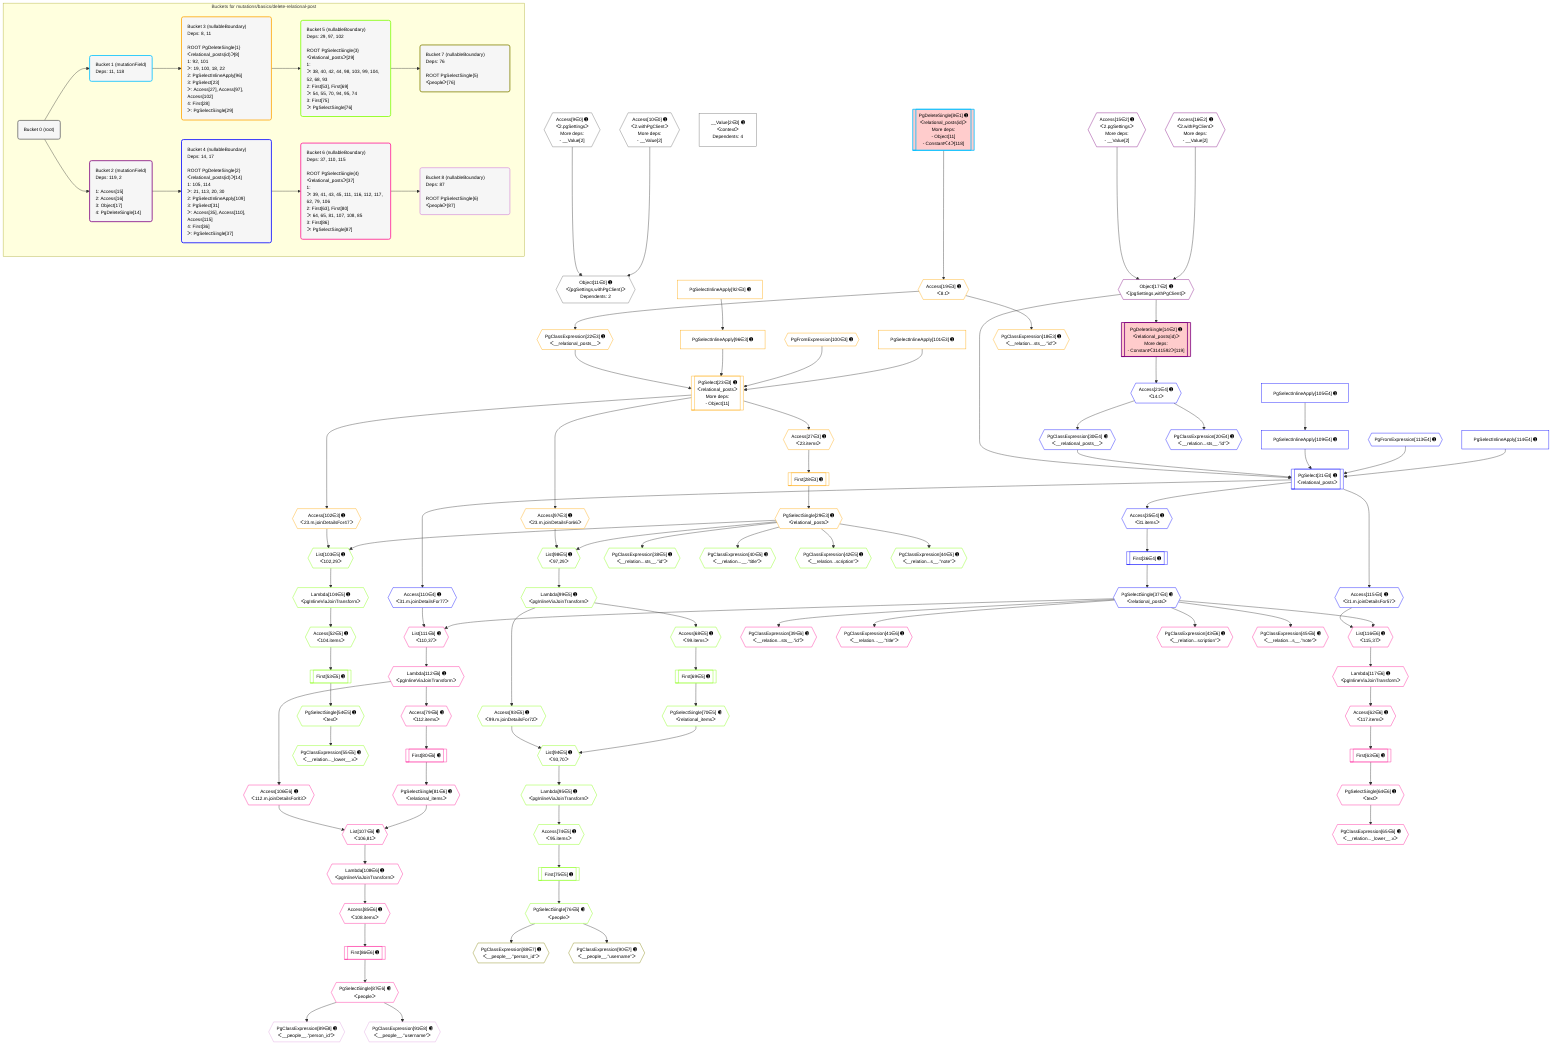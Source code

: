 %%{init: {'themeVariables': { 'fontSize': '12px'}}}%%
graph TD
    classDef path fill:#eee,stroke:#000,color:#000
    classDef plan fill:#fff,stroke-width:1px,color:#000
    classDef itemplan fill:#fff,stroke-width:2px,color:#000
    classDef unbatchedplan fill:#dff,stroke-width:1px,color:#000
    classDef sideeffectplan fill:#fcc,stroke-width:2px,color:#000
    classDef bucket fill:#f6f6f6,color:#000,stroke-width:2px,text-align:left

    subgraph "Buckets for mutations/basics/delete-relational-post"
    Bucket0("Bucket 0 (root)"):::bucket
    Bucket1("Bucket 1 (mutationField)<br />Deps: 11, 118"):::bucket
    Bucket2("Bucket 2 (mutationField)<br />Deps: 119, 2<br /><br />1: Access[15]<br />2: Access[16]<br />3: Object[17]<br />4: PgDeleteSingle[14]"):::bucket
    Bucket3("Bucket 3 (nullableBoundary)<br />Deps: 8, 11<br /><br />ROOT PgDeleteSingle{1}ᐸrelational_posts(id)ᐳ[8]<br />1: 92, 101<br />ᐳ: 19, 100, 18, 22<br />2: PgSelectInlineApply[96]<br />3: PgSelect[23]<br />ᐳ: Access[27], Access[97], Access[102]<br />4: First[28]<br />ᐳ: PgSelectSingle[29]"):::bucket
    Bucket4("Bucket 4 (nullableBoundary)<br />Deps: 14, 17<br /><br />ROOT PgDeleteSingle{2}ᐸrelational_posts(id)ᐳ[14]<br />1: 105, 114<br />ᐳ: 21, 113, 20, 30<br />2: PgSelectInlineApply[109]<br />3: PgSelect[31]<br />ᐳ: Access[35], Access[110], Access[115]<br />4: First[36]<br />ᐳ: PgSelectSingle[37]"):::bucket
    Bucket5("Bucket 5 (nullableBoundary)<br />Deps: 29, 97, 102<br /><br />ROOT PgSelectSingle{3}ᐸrelational_postsᐳ[29]<br />1: <br />ᐳ: 38, 40, 42, 44, 98, 103, 99, 104, 52, 68, 93<br />2: First[53], First[69]<br />ᐳ: 54, 55, 70, 94, 95, 74<br />3: First[75]<br />ᐳ: PgSelectSingle[76]"):::bucket
    Bucket6("Bucket 6 (nullableBoundary)<br />Deps: 37, 110, 115<br /><br />ROOT PgSelectSingle{4}ᐸrelational_postsᐳ[37]<br />1: <br />ᐳ: 39, 41, 43, 45, 111, 116, 112, 117, 62, 79, 106<br />2: First[63], First[80]<br />ᐳ: 64, 65, 81, 107, 108, 85<br />3: First[86]<br />ᐳ: PgSelectSingle[87]"):::bucket
    Bucket7("Bucket 7 (nullableBoundary)<br />Deps: 76<br /><br />ROOT PgSelectSingle{5}ᐸpeopleᐳ[76]"):::bucket
    Bucket8("Bucket 8 (nullableBoundary)<br />Deps: 87<br /><br />ROOT PgSelectSingle{6}ᐸpeopleᐳ[87]"):::bucket
    end
    Bucket0 --> Bucket1 & Bucket2
    Bucket1 --> Bucket3
    Bucket2 --> Bucket4
    Bucket3 --> Bucket5
    Bucket4 --> Bucket6
    Bucket5 --> Bucket7
    Bucket6 --> Bucket8

    %% plan dependencies
    Object11{{"Object[11∈0] ➊<br />ᐸ{pgSettings,withPgClient}ᐳ<br />Dependents: 2"}}:::plan
    Access9{{"Access[9∈0] ➊<br />ᐸ2.pgSettingsᐳ<br />More deps:<br />- __Value[2]"}}:::plan
    Access10{{"Access[10∈0] ➊<br />ᐸ2.withPgClientᐳ<br />More deps:<br />- __Value[2]"}}:::plan
    Access9 & Access10 --> Object11
    __Value2["__Value[2∈0] ➊<br />ᐸcontextᐳ<br />Dependents: 4"]:::plan
    PgDeleteSingle8[["PgDeleteSingle[8∈1] ➊<br />ᐸrelational_posts(id)ᐳ<br />More deps:<br />- Object[11]<br />- Constantᐸ4ᐳ[118]"]]:::sideeffectplan
    PgDeleteSingle14[["PgDeleteSingle[14∈2] ➊<br />ᐸrelational_posts(id)ᐳ<br />More deps:<br />- Constantᐸ3141592ᐳ[119]"]]:::sideeffectplan
    Object17{{"Object[17∈2] ➊<br />ᐸ{pgSettings,withPgClient}ᐳ"}}:::plan
    Object17 --> PgDeleteSingle14
    Access15{{"Access[15∈2] ➊<br />ᐸ2.pgSettingsᐳ<br />More deps:<br />- __Value[2]"}}:::plan
    Access16{{"Access[16∈2] ➊<br />ᐸ2.withPgClientᐳ<br />More deps:<br />- __Value[2]"}}:::plan
    Access15 & Access16 --> Object17
    PgSelect23[["PgSelect[23∈3] ➊<br />ᐸrelational_postsᐳ<br />More deps:<br />- Object[11]"]]:::plan
    PgClassExpression22{{"PgClassExpression[22∈3] ➊<br />ᐸ__relational_posts__ᐳ"}}:::plan
    PgSelectInlineApply96["PgSelectInlineApply[96∈3] ➊"]:::plan
    PgFromExpression100{{"PgFromExpression[100∈3] ➊"}}:::plan
    PgSelectInlineApply101["PgSelectInlineApply[101∈3] ➊"]:::plan
    PgClassExpression22 & PgSelectInlineApply96 & PgFromExpression100 & PgSelectInlineApply101 --> PgSelect23
    PgClassExpression18{{"PgClassExpression[18∈3] ➊<br />ᐸ__relation...sts__.”id”ᐳ"}}:::plan
    Access19{{"Access[19∈3] ➊<br />ᐸ8.tᐳ"}}:::plan
    Access19 --> PgClassExpression18
    PgDeleteSingle8 --> Access19
    Access19 --> PgClassExpression22
    Access27{{"Access[27∈3] ➊<br />ᐸ23.itemsᐳ"}}:::plan
    PgSelect23 --> Access27
    First28[["First[28∈3] ➊"]]:::plan
    Access27 --> First28
    PgSelectSingle29{{"PgSelectSingle[29∈3] ➊<br />ᐸrelational_postsᐳ"}}:::plan
    First28 --> PgSelectSingle29
    PgSelectInlineApply92["PgSelectInlineApply[92∈3] ➊"]:::plan
    PgSelectInlineApply92 --> PgSelectInlineApply96
    Access97{{"Access[97∈3] ➊<br />ᐸ23.m.joinDetailsFor66ᐳ"}}:::plan
    PgSelect23 --> Access97
    Access102{{"Access[102∈3] ➊<br />ᐸ23.m.joinDetailsFor47ᐳ"}}:::plan
    PgSelect23 --> Access102
    PgSelect31[["PgSelect[31∈4] ➊<br />ᐸrelational_postsᐳ"]]:::plan
    PgClassExpression30{{"PgClassExpression[30∈4] ➊<br />ᐸ__relational_posts__ᐳ"}}:::plan
    PgSelectInlineApply109["PgSelectInlineApply[109∈4] ➊"]:::plan
    PgFromExpression113{{"PgFromExpression[113∈4] ➊"}}:::plan
    PgSelectInlineApply114["PgSelectInlineApply[114∈4] ➊"]:::plan
    Object17 & PgClassExpression30 & PgSelectInlineApply109 & PgFromExpression113 & PgSelectInlineApply114 --> PgSelect31
    PgClassExpression20{{"PgClassExpression[20∈4] ➊<br />ᐸ__relation...sts__.”id”ᐳ"}}:::plan
    Access21{{"Access[21∈4] ➊<br />ᐸ14.tᐳ"}}:::plan
    Access21 --> PgClassExpression20
    PgDeleteSingle14 --> Access21
    Access21 --> PgClassExpression30
    Access35{{"Access[35∈4] ➊<br />ᐸ31.itemsᐳ"}}:::plan
    PgSelect31 --> Access35
    First36[["First[36∈4] ➊"]]:::plan
    Access35 --> First36
    PgSelectSingle37{{"PgSelectSingle[37∈4] ➊<br />ᐸrelational_postsᐳ"}}:::plan
    First36 --> PgSelectSingle37
    PgSelectInlineApply105["PgSelectInlineApply[105∈4] ➊"]:::plan
    PgSelectInlineApply105 --> PgSelectInlineApply109
    Access110{{"Access[110∈4] ➊<br />ᐸ31.m.joinDetailsFor77ᐳ"}}:::plan
    PgSelect31 --> Access110
    Access115{{"Access[115∈4] ➊<br />ᐸ31.m.joinDetailsFor57ᐳ"}}:::plan
    PgSelect31 --> Access115
    List94{{"List[94∈5] ➊<br />ᐸ93,70ᐳ"}}:::plan
    Access93{{"Access[93∈5] ➊<br />ᐸ99.m.joinDetailsFor72ᐳ"}}:::plan
    PgSelectSingle70{{"PgSelectSingle[70∈5] ➊<br />ᐸrelational_itemsᐳ"}}:::plan
    Access93 & PgSelectSingle70 --> List94
    List98{{"List[98∈5] ➊<br />ᐸ97,29ᐳ"}}:::plan
    Access97 & PgSelectSingle29 --> List98
    List103{{"List[103∈5] ➊<br />ᐸ102,29ᐳ"}}:::plan
    Access102 & PgSelectSingle29 --> List103
    PgClassExpression38{{"PgClassExpression[38∈5] ➊<br />ᐸ__relation...sts__.”id”ᐳ"}}:::plan
    PgSelectSingle29 --> PgClassExpression38
    PgClassExpression40{{"PgClassExpression[40∈5] ➊<br />ᐸ__relation...__.”title”ᐳ"}}:::plan
    PgSelectSingle29 --> PgClassExpression40
    PgClassExpression42{{"PgClassExpression[42∈5] ➊<br />ᐸ__relation...scription”ᐳ"}}:::plan
    PgSelectSingle29 --> PgClassExpression42
    PgClassExpression44{{"PgClassExpression[44∈5] ➊<br />ᐸ__relation...s__.”note”ᐳ"}}:::plan
    PgSelectSingle29 --> PgClassExpression44
    Access52{{"Access[52∈5] ➊<br />ᐸ104.itemsᐳ"}}:::plan
    Lambda104{{"Lambda[104∈5] ➊<br />ᐸpgInlineViaJoinTransformᐳ"}}:::plan
    Lambda104 --> Access52
    First53[["First[53∈5] ➊"]]:::plan
    Access52 --> First53
    PgSelectSingle54{{"PgSelectSingle[54∈5] ➊<br />ᐸtextᐳ"}}:::plan
    First53 --> PgSelectSingle54
    PgClassExpression55{{"PgClassExpression[55∈5] ➊<br />ᐸ__relation..._lower__.vᐳ"}}:::plan
    PgSelectSingle54 --> PgClassExpression55
    Access68{{"Access[68∈5] ➊<br />ᐸ99.itemsᐳ"}}:::plan
    Lambda99{{"Lambda[99∈5] ➊<br />ᐸpgInlineViaJoinTransformᐳ"}}:::plan
    Lambda99 --> Access68
    First69[["First[69∈5] ➊"]]:::plan
    Access68 --> First69
    First69 --> PgSelectSingle70
    Access74{{"Access[74∈5] ➊<br />ᐸ95.itemsᐳ"}}:::plan
    Lambda95{{"Lambda[95∈5] ➊<br />ᐸpgInlineViaJoinTransformᐳ"}}:::plan
    Lambda95 --> Access74
    First75[["First[75∈5] ➊"]]:::plan
    Access74 --> First75
    PgSelectSingle76{{"PgSelectSingle[76∈5] ➊<br />ᐸpeopleᐳ"}}:::plan
    First75 --> PgSelectSingle76
    Lambda99 --> Access93
    List94 --> Lambda95
    List98 --> Lambda99
    List103 --> Lambda104
    List107{{"List[107∈6] ➊<br />ᐸ106,81ᐳ"}}:::plan
    Access106{{"Access[106∈6] ➊<br />ᐸ112.m.joinDetailsFor83ᐳ"}}:::plan
    PgSelectSingle81{{"PgSelectSingle[81∈6] ➊<br />ᐸrelational_itemsᐳ"}}:::plan
    Access106 & PgSelectSingle81 --> List107
    List111{{"List[111∈6] ➊<br />ᐸ110,37ᐳ"}}:::plan
    Access110 & PgSelectSingle37 --> List111
    List116{{"List[116∈6] ➊<br />ᐸ115,37ᐳ"}}:::plan
    Access115 & PgSelectSingle37 --> List116
    PgClassExpression39{{"PgClassExpression[39∈6] ➊<br />ᐸ__relation...sts__.”id”ᐳ"}}:::plan
    PgSelectSingle37 --> PgClassExpression39
    PgClassExpression41{{"PgClassExpression[41∈6] ➊<br />ᐸ__relation...__.”title”ᐳ"}}:::plan
    PgSelectSingle37 --> PgClassExpression41
    PgClassExpression43{{"PgClassExpression[43∈6] ➊<br />ᐸ__relation...scription”ᐳ"}}:::plan
    PgSelectSingle37 --> PgClassExpression43
    PgClassExpression45{{"PgClassExpression[45∈6] ➊<br />ᐸ__relation...s__.”note”ᐳ"}}:::plan
    PgSelectSingle37 --> PgClassExpression45
    Access62{{"Access[62∈6] ➊<br />ᐸ117.itemsᐳ"}}:::plan
    Lambda117{{"Lambda[117∈6] ➊<br />ᐸpgInlineViaJoinTransformᐳ"}}:::plan
    Lambda117 --> Access62
    First63[["First[63∈6] ➊"]]:::plan
    Access62 --> First63
    PgSelectSingle64{{"PgSelectSingle[64∈6] ➊<br />ᐸtextᐳ"}}:::plan
    First63 --> PgSelectSingle64
    PgClassExpression65{{"PgClassExpression[65∈6] ➊<br />ᐸ__relation..._lower__.vᐳ"}}:::plan
    PgSelectSingle64 --> PgClassExpression65
    Access79{{"Access[79∈6] ➊<br />ᐸ112.itemsᐳ"}}:::plan
    Lambda112{{"Lambda[112∈6] ➊<br />ᐸpgInlineViaJoinTransformᐳ"}}:::plan
    Lambda112 --> Access79
    First80[["First[80∈6] ➊"]]:::plan
    Access79 --> First80
    First80 --> PgSelectSingle81
    Access85{{"Access[85∈6] ➊<br />ᐸ108.itemsᐳ"}}:::plan
    Lambda108{{"Lambda[108∈6] ➊<br />ᐸpgInlineViaJoinTransformᐳ"}}:::plan
    Lambda108 --> Access85
    First86[["First[86∈6] ➊"]]:::plan
    Access85 --> First86
    PgSelectSingle87{{"PgSelectSingle[87∈6] ➊<br />ᐸpeopleᐳ"}}:::plan
    First86 --> PgSelectSingle87
    Lambda112 --> Access106
    List107 --> Lambda108
    List111 --> Lambda112
    List116 --> Lambda117
    PgClassExpression88{{"PgClassExpression[88∈7] ➊<br />ᐸ__people__.”person_id”ᐳ"}}:::plan
    PgSelectSingle76 --> PgClassExpression88
    PgClassExpression90{{"PgClassExpression[90∈7] ➊<br />ᐸ__people__.”username”ᐳ"}}:::plan
    PgSelectSingle76 --> PgClassExpression90
    PgClassExpression89{{"PgClassExpression[89∈8] ➊<br />ᐸ__people__.”person_id”ᐳ"}}:::plan
    PgSelectSingle87 --> PgClassExpression89
    PgClassExpression91{{"PgClassExpression[91∈8] ➊<br />ᐸ__people__.”username”ᐳ"}}:::plan
    PgSelectSingle87 --> PgClassExpression91

    %% define steps
    classDef bucket0 stroke:#696969
    class Bucket0,__Value2,Access9,Access10,Object11 bucket0
    classDef bucket1 stroke:#00bfff
    class Bucket1,PgDeleteSingle8 bucket1
    classDef bucket2 stroke:#7f007f
    class Bucket2,PgDeleteSingle14,Access15,Access16,Object17 bucket2
    classDef bucket3 stroke:#ffa500
    class Bucket3,PgClassExpression18,Access19,PgClassExpression22,PgSelect23,Access27,First28,PgSelectSingle29,PgSelectInlineApply92,PgSelectInlineApply96,Access97,PgFromExpression100,PgSelectInlineApply101,Access102 bucket3
    classDef bucket4 stroke:#0000ff
    class Bucket4,PgClassExpression20,Access21,PgClassExpression30,PgSelect31,Access35,First36,PgSelectSingle37,PgSelectInlineApply105,PgSelectInlineApply109,Access110,PgFromExpression113,PgSelectInlineApply114,Access115 bucket4
    classDef bucket5 stroke:#7fff00
    class Bucket5,PgClassExpression38,PgClassExpression40,PgClassExpression42,PgClassExpression44,Access52,First53,PgSelectSingle54,PgClassExpression55,Access68,First69,PgSelectSingle70,Access74,First75,PgSelectSingle76,Access93,List94,Lambda95,List98,Lambda99,List103,Lambda104 bucket5
    classDef bucket6 stroke:#ff1493
    class Bucket6,PgClassExpression39,PgClassExpression41,PgClassExpression43,PgClassExpression45,Access62,First63,PgSelectSingle64,PgClassExpression65,Access79,First80,PgSelectSingle81,Access85,First86,PgSelectSingle87,Access106,List107,Lambda108,List111,Lambda112,List116,Lambda117 bucket6
    classDef bucket7 stroke:#808000
    class Bucket7,PgClassExpression88,PgClassExpression90 bucket7
    classDef bucket8 stroke:#dda0dd
    class Bucket8,PgClassExpression89,PgClassExpression91 bucket8